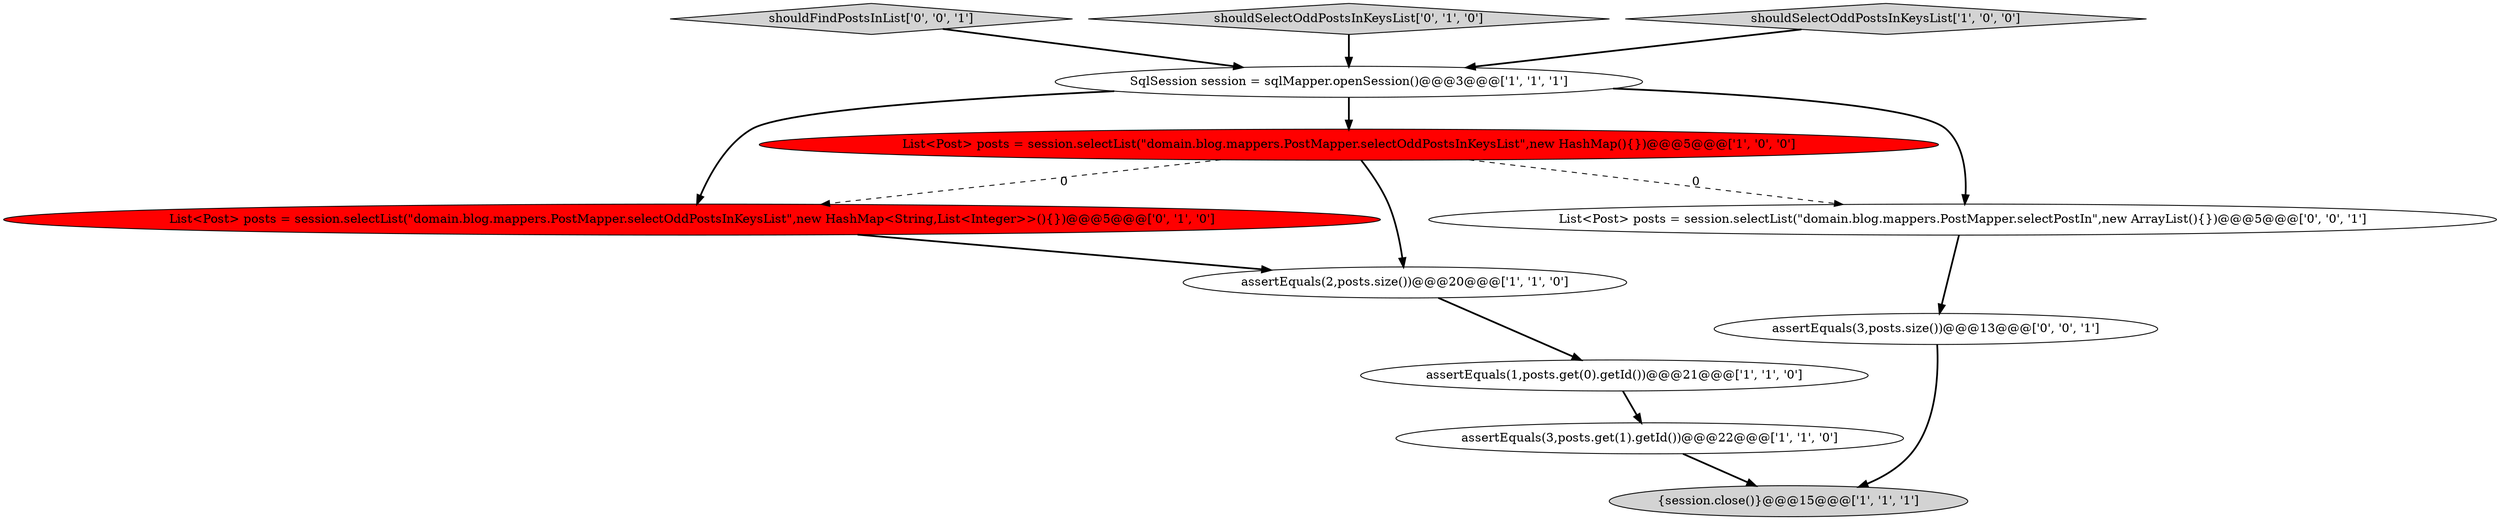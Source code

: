 digraph {
0 [style = filled, label = "List<Post> posts = session.selectList(\"domain.blog.mappers.PostMapper.selectOddPostsInKeysList\",new HashMap(){})@@@5@@@['1', '0', '0']", fillcolor = red, shape = ellipse image = "AAA1AAABBB1BBB"];
11 [style = filled, label = "shouldFindPostsInList['0', '0', '1']", fillcolor = lightgray, shape = diamond image = "AAA0AAABBB3BBB"];
8 [style = filled, label = "shouldSelectOddPostsInKeysList['0', '1', '0']", fillcolor = lightgray, shape = diamond image = "AAA0AAABBB2BBB"];
3 [style = filled, label = "shouldSelectOddPostsInKeysList['1', '0', '0']", fillcolor = lightgray, shape = diamond image = "AAA0AAABBB1BBB"];
4 [style = filled, label = "SqlSession session = sqlMapper.openSession()@@@3@@@['1', '1', '1']", fillcolor = white, shape = ellipse image = "AAA0AAABBB1BBB"];
5 [style = filled, label = "{session.close()}@@@15@@@['1', '1', '1']", fillcolor = lightgray, shape = ellipse image = "AAA0AAABBB1BBB"];
1 [style = filled, label = "assertEquals(1,posts.get(0).getId())@@@21@@@['1', '1', '0']", fillcolor = white, shape = ellipse image = "AAA0AAABBB1BBB"];
10 [style = filled, label = "assertEquals(3,posts.size())@@@13@@@['0', '0', '1']", fillcolor = white, shape = ellipse image = "AAA0AAABBB3BBB"];
7 [style = filled, label = "List<Post> posts = session.selectList(\"domain.blog.mappers.PostMapper.selectOddPostsInKeysList\",new HashMap<String,List<Integer>>(){})@@@5@@@['0', '1', '0']", fillcolor = red, shape = ellipse image = "AAA1AAABBB2BBB"];
9 [style = filled, label = "List<Post> posts = session.selectList(\"domain.blog.mappers.PostMapper.selectPostIn\",new ArrayList(){})@@@5@@@['0', '0', '1']", fillcolor = white, shape = ellipse image = "AAA0AAABBB3BBB"];
2 [style = filled, label = "assertEquals(3,posts.get(1).getId())@@@22@@@['1', '1', '0']", fillcolor = white, shape = ellipse image = "AAA0AAABBB1BBB"];
6 [style = filled, label = "assertEquals(2,posts.size())@@@20@@@['1', '1', '0']", fillcolor = white, shape = ellipse image = "AAA0AAABBB1BBB"];
4->9 [style = bold, label=""];
6->1 [style = bold, label=""];
11->4 [style = bold, label=""];
1->2 [style = bold, label=""];
8->4 [style = bold, label=""];
10->5 [style = bold, label=""];
9->10 [style = bold, label=""];
0->9 [style = dashed, label="0"];
0->7 [style = dashed, label="0"];
0->6 [style = bold, label=""];
3->4 [style = bold, label=""];
4->7 [style = bold, label=""];
7->6 [style = bold, label=""];
4->0 [style = bold, label=""];
2->5 [style = bold, label=""];
}
